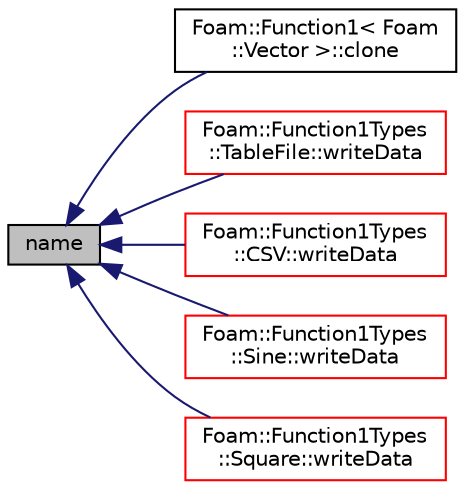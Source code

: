 digraph "name"
{
  bgcolor="transparent";
  edge [fontname="Helvetica",fontsize="10",labelfontname="Helvetica",labelfontsize="10"];
  node [fontname="Helvetica",fontsize="10",shape=record];
  rankdir="LR";
  Node17 [label="name",height=0.2,width=0.4,color="black", fillcolor="grey75", style="filled", fontcolor="black"];
  Node17 -> Node18 [dir="back",color="midnightblue",fontsize="10",style="solid",fontname="Helvetica"];
  Node18 [label="Foam::Function1\< Foam\l::Vector \>::clone",height=0.2,width=0.4,color="black",URL="$a28813.html#aee74ffb7e6a61c2b696503c48618994a",tooltip="Construct and return a clone. "];
  Node17 -> Node19 [dir="back",color="midnightblue",fontsize="10",style="solid",fontname="Helvetica"];
  Node19 [label="Foam::Function1Types\l::TableFile::writeData",height=0.2,width=0.4,color="red",URL="$a28837.html#a4a9a5e81ef203c89a365d47f0acc39b9",tooltip="Write in dictionary format. "];
  Node17 -> Node21 [dir="back",color="midnightblue",fontsize="10",style="solid",fontname="Helvetica"];
  Node21 [label="Foam::Function1Types\l::CSV::writeData",height=0.2,width=0.4,color="red",URL="$a28809.html#a4a9a5e81ef203c89a365d47f0acc39b9",tooltip="Write in dictionary format. "];
  Node17 -> Node23 [dir="back",color="midnightblue",fontsize="10",style="solid",fontname="Helvetica"];
  Node23 [label="Foam::Function1Types\l::Sine::writeData",height=0.2,width=0.4,color="red",URL="$a28821.html#a4a9a5e81ef203c89a365d47f0acc39b9",tooltip="Write in dictionary format. "];
  Node17 -> Node25 [dir="back",color="midnightblue",fontsize="10",style="solid",fontname="Helvetica"];
  Node25 [label="Foam::Function1Types\l::Square::writeData",height=0.2,width=0.4,color="red",URL="$a28825.html#a4a9a5e81ef203c89a365d47f0acc39b9",tooltip="Write in dictionary format. "];
}
